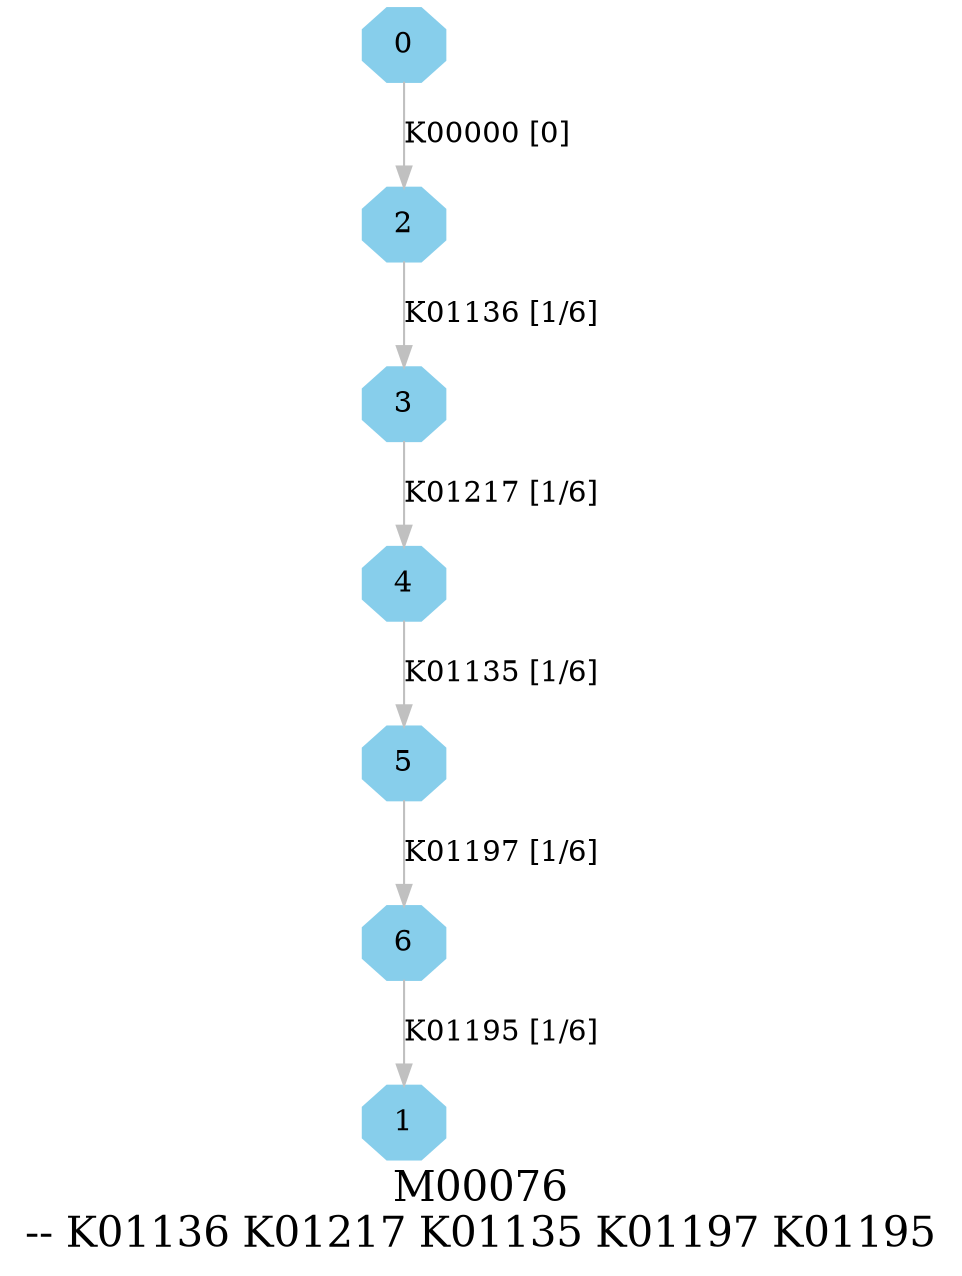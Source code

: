 digraph G {
graph [label="M00076
-- K01136 K01217 K01135 K01197 K01195",fontsize=20];
node [shape=box,style=filled];
edge [len=3,color=grey];
{node [width=.3,height=.3,shape=octagon,style=filled,color=skyblue] 0 1 2 3 4 5 6 }
0 -> 2 [label="K00000 [0]"];
2 -> 3 [label="K01136 [1/6]"];
3 -> 4 [label="K01217 [1/6]"];
4 -> 5 [label="K01135 [1/6]"];
5 -> 6 [label="K01197 [1/6]"];
6 -> 1 [label="K01195 [1/6]"];
}
